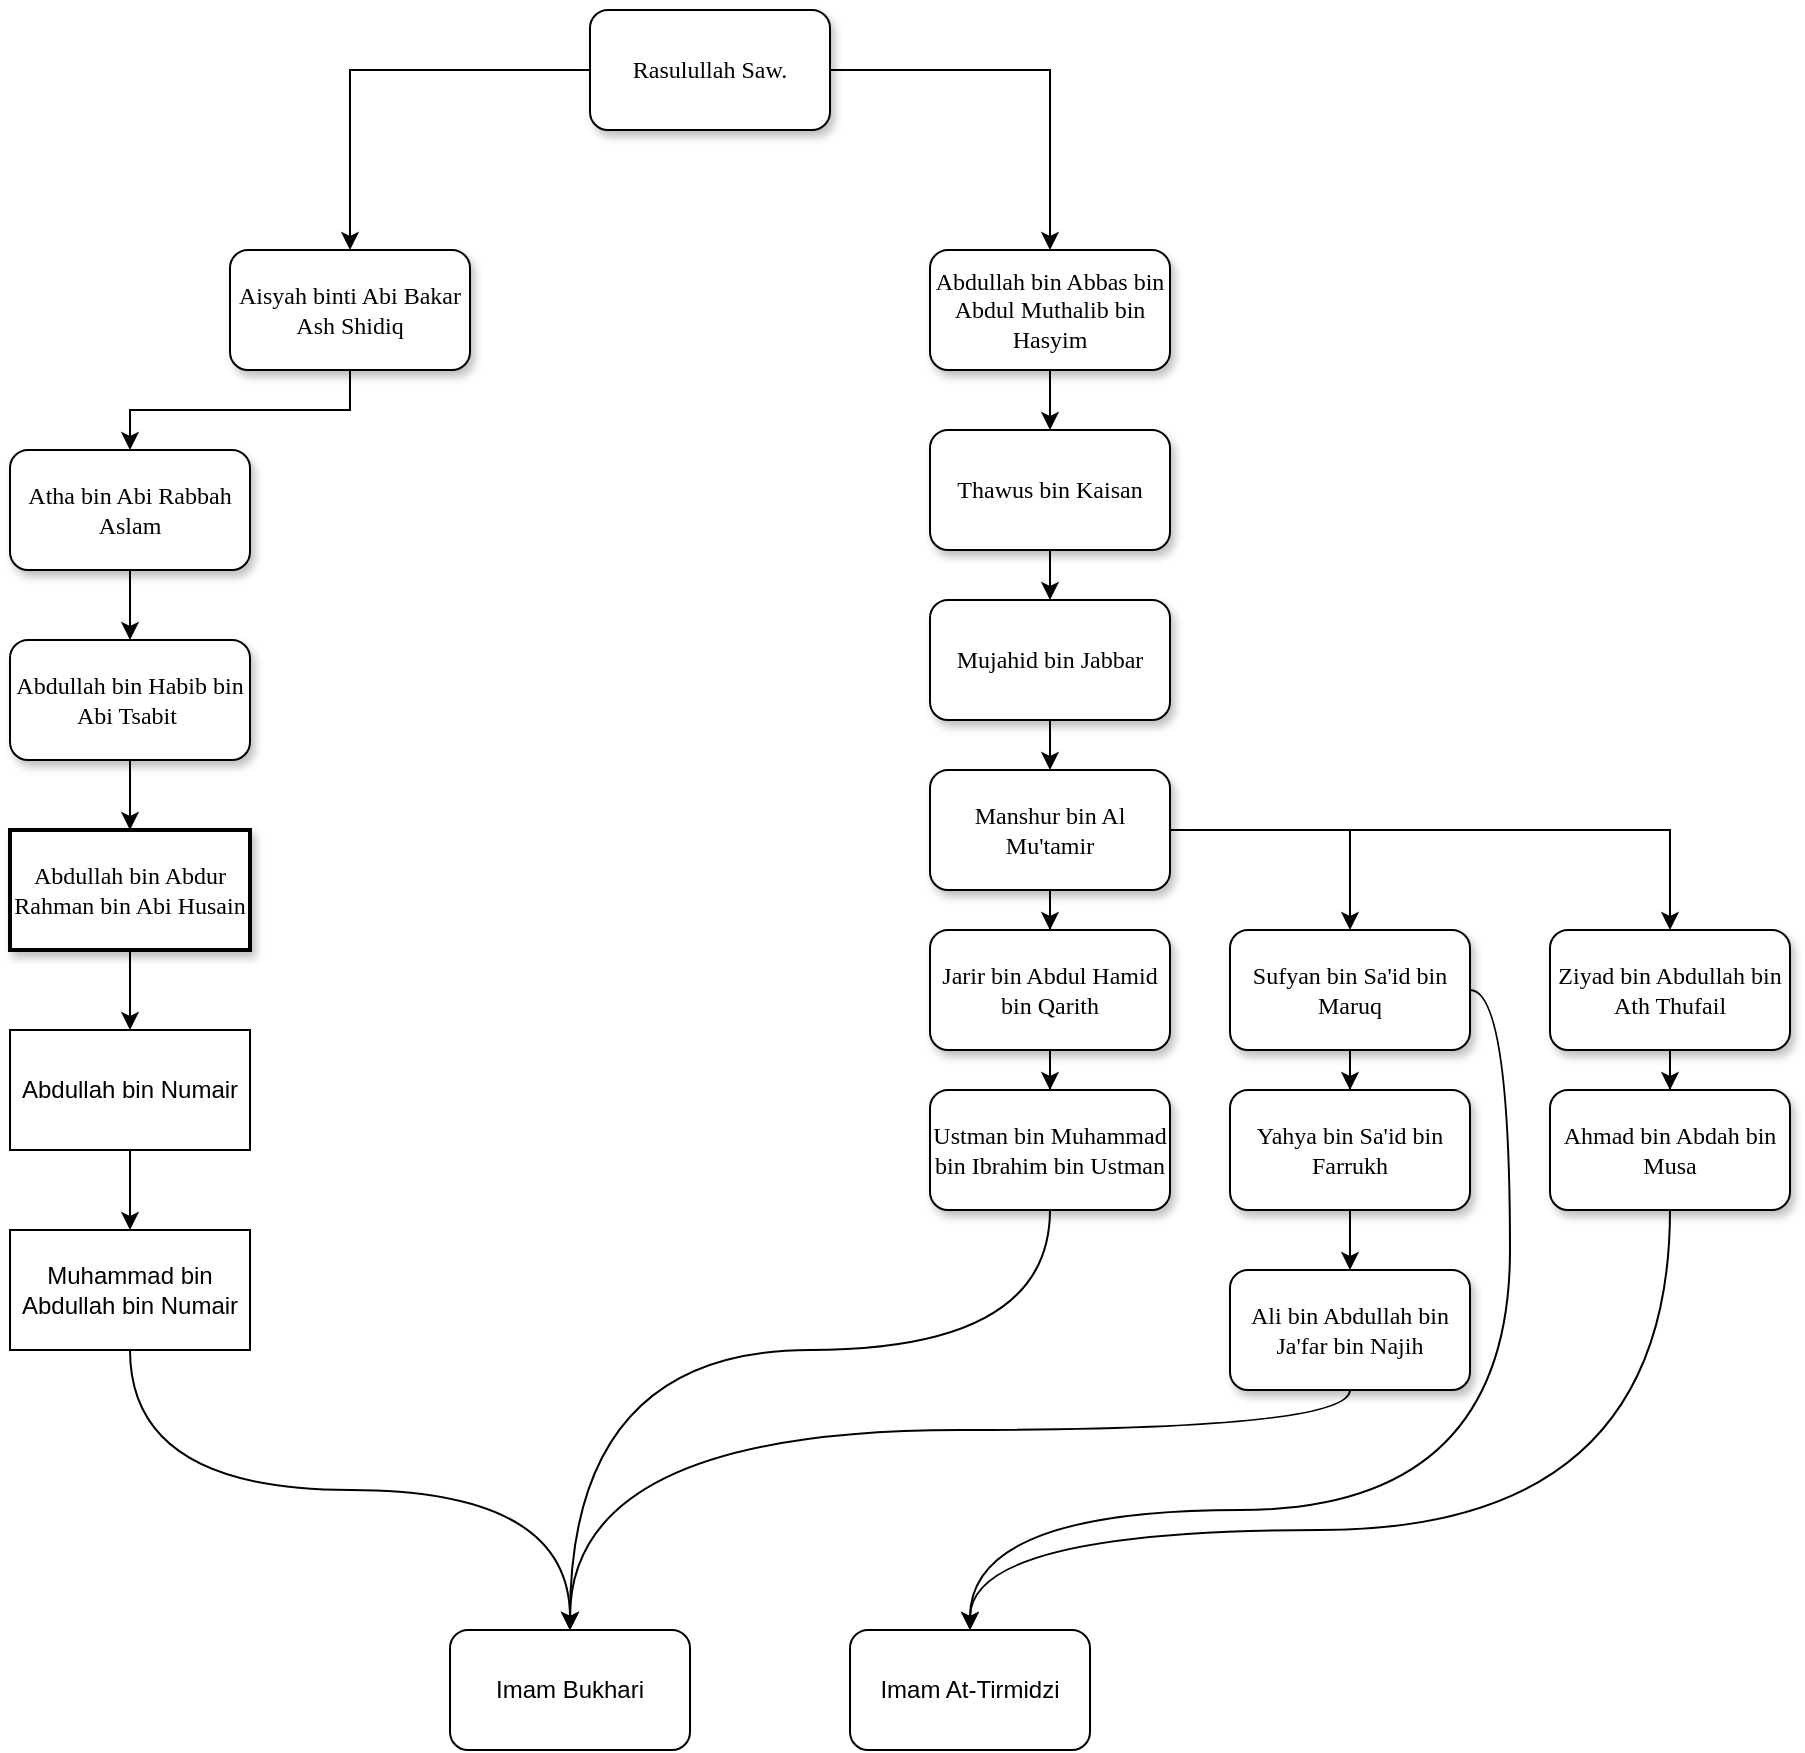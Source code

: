 <mxfile version="22.0.8" type="github">
  <diagram name="Page-1" id="10a91c8b-09ff-31b1-d368-03940ed4cc9e">
    <mxGraphModel dx="2207" dy="1122" grid="1" gridSize="10" guides="1" tooltips="1" connect="1" arrows="1" fold="1" page="1" pageScale="1" pageWidth="1100" pageHeight="850" background="none" math="0" shadow="0">
      <root>
        <mxCell id="0" />
        <mxCell id="1" parent="0" />
        <mxCell id="oZu985MOciVJZe-gld0W-3" style="edgeStyle=orthogonalEdgeStyle;rounded=0;orthogonalLoop=1;jettySize=auto;html=1;entryX=0.5;entryY=0;entryDx=0;entryDy=0;" edge="1" parent="1" source="62893188c0fa7362-1" target="62893188c0fa7362-2">
          <mxGeometry relative="1" as="geometry" />
        </mxCell>
        <mxCell id="oZu985MOciVJZe-gld0W-30" style="edgeStyle=orthogonalEdgeStyle;rounded=0;orthogonalLoop=1;jettySize=auto;html=1;entryX=0.5;entryY=0;entryDx=0;entryDy=0;" edge="1" parent="1" source="62893188c0fa7362-1" target="62893188c0fa7362-3">
          <mxGeometry relative="1" as="geometry" />
        </mxCell>
        <mxCell id="62893188c0fa7362-1" value="Rasulullah Saw." style="whiteSpace=wrap;html=1;rounded=1;shadow=1;labelBackgroundColor=none;strokeWidth=1;fontFamily=Verdana;fontSize=12;align=center;" parent="1" vertex="1">
          <mxGeometry x="610" y="50" width="120" height="60" as="geometry" />
        </mxCell>
        <mxCell id="oZu985MOciVJZe-gld0W-4" style="edgeStyle=orthogonalEdgeStyle;rounded=0;orthogonalLoop=1;jettySize=auto;html=1;entryX=0.5;entryY=0;entryDx=0;entryDy=0;" edge="1" parent="1" source="62893188c0fa7362-2" target="62893188c0fa7362-8">
          <mxGeometry relative="1" as="geometry" />
        </mxCell>
        <mxCell id="62893188c0fa7362-2" value="&lt;div style=&quot;&quot;&gt;Aisyah binti Abi Bakar Ash Shidiq&lt;/div&gt;" style="whiteSpace=wrap;html=1;rounded=1;shadow=1;labelBackgroundColor=none;strokeWidth=1;fontFamily=Verdana;fontSize=12;align=center;" parent="1" vertex="1">
          <mxGeometry x="430" y="170" width="120" height="60" as="geometry" />
        </mxCell>
        <mxCell id="oZu985MOciVJZe-gld0W-11" value="" style="edgeStyle=orthogonalEdgeStyle;rounded=0;orthogonalLoop=1;jettySize=auto;html=1;" edge="1" parent="1" source="62893188c0fa7362-3" target="oZu985MOciVJZe-gld0W-10">
          <mxGeometry relative="1" as="geometry" />
        </mxCell>
        <mxCell id="62893188c0fa7362-3" value="Abdullah bin Abbas bin Abdul Muthalib bin Hasyim" style="whiteSpace=wrap;html=1;rounded=1;shadow=1;labelBackgroundColor=none;strokeWidth=1;fontFamily=Verdana;fontSize=12;align=center;" parent="1" vertex="1">
          <mxGeometry x="780" y="170" width="120" height="60" as="geometry" />
        </mxCell>
        <mxCell id="oZu985MOciVJZe-gld0W-5" style="edgeStyle=orthogonalEdgeStyle;rounded=0;orthogonalLoop=1;jettySize=auto;html=1;" edge="1" parent="1" source="62893188c0fa7362-8" target="62893188c0fa7362-12">
          <mxGeometry relative="1" as="geometry" />
        </mxCell>
        <mxCell id="62893188c0fa7362-8" value="Atha bin Abi Rabbah Aslam" style="whiteSpace=wrap;html=1;rounded=1;shadow=1;labelBackgroundColor=none;strokeWidth=1;fontFamily=Verdana;fontSize=12;align=center;" parent="1" vertex="1">
          <mxGeometry x="320" y="270" width="120" height="60" as="geometry" />
        </mxCell>
        <mxCell id="oZu985MOciVJZe-gld0W-6" style="edgeStyle=orthogonalEdgeStyle;rounded=0;orthogonalLoop=1;jettySize=auto;html=1;entryX=0.5;entryY=0;entryDx=0;entryDy=0;" edge="1" parent="1" source="62893188c0fa7362-12" target="62893188c0fa7362-20">
          <mxGeometry relative="1" as="geometry" />
        </mxCell>
        <mxCell id="62893188c0fa7362-12" value="Abdullah bin Habib bin Abi Tsabit&amp;nbsp;" style="whiteSpace=wrap;html=1;rounded=1;shadow=1;labelBackgroundColor=none;strokeWidth=1;fontFamily=Verdana;fontSize=12;align=center;" parent="1" vertex="1">
          <mxGeometry x="320" y="365" width="120" height="60" as="geometry" />
        </mxCell>
        <mxCell id="oZu985MOciVJZe-gld0W-2" style="edgeStyle=orthogonalEdgeStyle;rounded=0;orthogonalLoop=1;jettySize=auto;html=1;" edge="1" parent="1" source="62893188c0fa7362-20" target="oZu985MOciVJZe-gld0W-1">
          <mxGeometry relative="1" as="geometry" />
        </mxCell>
        <mxCell id="62893188c0fa7362-20" value="Abdullah bin Abdur Rahman bin Abi Husain" style="whiteSpace=wrap;html=1;rounded=0;shadow=1;labelBackgroundColor=none;strokeWidth=2;fontFamily=Verdana;fontSize=12;align=center;" parent="1" vertex="1">
          <mxGeometry x="320" y="460" width="120" height="60" as="geometry" />
        </mxCell>
        <mxCell id="oZu985MOciVJZe-gld0W-8" value="" style="edgeStyle=orthogonalEdgeStyle;rounded=0;orthogonalLoop=1;jettySize=auto;html=1;" edge="1" parent="1" source="oZu985MOciVJZe-gld0W-1" target="oZu985MOciVJZe-gld0W-7">
          <mxGeometry relative="1" as="geometry" />
        </mxCell>
        <mxCell id="oZu985MOciVJZe-gld0W-1" value="Abdullah bin Numair" style="rounded=0;whiteSpace=wrap;html=1;" vertex="1" parent="1">
          <mxGeometry x="320" y="560" width="120" height="60" as="geometry" />
        </mxCell>
        <mxCell id="oZu985MOciVJZe-gld0W-39" style="edgeStyle=orthogonalEdgeStyle;orthogonalLoop=1;jettySize=auto;html=1;exitX=0.5;exitY=1;exitDx=0;exitDy=0;entryX=0.5;entryY=0;entryDx=0;entryDy=0;curved=1;" edge="1" parent="1" source="oZu985MOciVJZe-gld0W-7" target="oZu985MOciVJZe-gld0W-31">
          <mxGeometry relative="1" as="geometry">
            <mxPoint x="440" y="780" as="targetPoint" />
          </mxGeometry>
        </mxCell>
        <mxCell id="oZu985MOciVJZe-gld0W-7" value="Muhammad bin Abdullah bin Numair" style="whiteSpace=wrap;html=1;rounded=0;" vertex="1" parent="1">
          <mxGeometry x="320" y="660" width="120" height="60" as="geometry" />
        </mxCell>
        <mxCell id="oZu985MOciVJZe-gld0W-14" value="" style="edgeStyle=orthogonalEdgeStyle;rounded=0;orthogonalLoop=1;jettySize=auto;html=1;" edge="1" parent="1" source="oZu985MOciVJZe-gld0W-10" target="oZu985MOciVJZe-gld0W-13">
          <mxGeometry relative="1" as="geometry" />
        </mxCell>
        <mxCell id="oZu985MOciVJZe-gld0W-10" value="Thawus bin Kaisan" style="whiteSpace=wrap;html=1;fontFamily=Verdana;rounded=1;shadow=1;labelBackgroundColor=none;strokeWidth=1;" vertex="1" parent="1">
          <mxGeometry x="780" y="260" width="120" height="60" as="geometry" />
        </mxCell>
        <mxCell id="oZu985MOciVJZe-gld0W-17" value="" style="edgeStyle=orthogonalEdgeStyle;rounded=0;orthogonalLoop=1;jettySize=auto;html=1;" edge="1" parent="1" source="oZu985MOciVJZe-gld0W-13" target="oZu985MOciVJZe-gld0W-16">
          <mxGeometry relative="1" as="geometry" />
        </mxCell>
        <mxCell id="oZu985MOciVJZe-gld0W-13" value="Mujahid bin Jabbar" style="whiteSpace=wrap;html=1;fontFamily=Verdana;rounded=1;shadow=1;labelBackgroundColor=none;strokeWidth=1;" vertex="1" parent="1">
          <mxGeometry x="780" y="345" width="120" height="60" as="geometry" />
        </mxCell>
        <mxCell id="oZu985MOciVJZe-gld0W-19" value="" style="edgeStyle=orthogonalEdgeStyle;rounded=0;orthogonalLoop=1;jettySize=auto;html=1;" edge="1" parent="1" source="oZu985MOciVJZe-gld0W-16" target="oZu985MOciVJZe-gld0W-18">
          <mxGeometry relative="1" as="geometry" />
        </mxCell>
        <mxCell id="oZu985MOciVJZe-gld0W-25" value="" style="edgeStyle=orthogonalEdgeStyle;rounded=0;orthogonalLoop=1;jettySize=auto;html=1;" edge="1" parent="1" source="oZu985MOciVJZe-gld0W-16" target="oZu985MOciVJZe-gld0W-24">
          <mxGeometry relative="1" as="geometry" />
        </mxCell>
        <mxCell id="oZu985MOciVJZe-gld0W-44" value="" style="edgeStyle=orthogonalEdgeStyle;rounded=0;orthogonalLoop=1;jettySize=auto;html=1;" edge="1" parent="1" source="oZu985MOciVJZe-gld0W-16" target="oZu985MOciVJZe-gld0W-43">
          <mxGeometry relative="1" as="geometry" />
        </mxCell>
        <mxCell id="oZu985MOciVJZe-gld0W-16" value="Manshur bin Al Mu&#39;tamir" style="whiteSpace=wrap;html=1;fontFamily=Verdana;rounded=1;shadow=1;labelBackgroundColor=none;strokeWidth=1;" vertex="1" parent="1">
          <mxGeometry x="780" y="430" width="120" height="60" as="geometry" />
        </mxCell>
        <mxCell id="oZu985MOciVJZe-gld0W-22" value="" style="edgeStyle=orthogonalEdgeStyle;rounded=0;orthogonalLoop=1;jettySize=auto;html=1;" edge="1" parent="1" source="oZu985MOciVJZe-gld0W-18" target="oZu985MOciVJZe-gld0W-21">
          <mxGeometry relative="1" as="geometry" />
        </mxCell>
        <mxCell id="oZu985MOciVJZe-gld0W-18" value="Jarir bin Abdul Hamid bin Qarith" style="whiteSpace=wrap;html=1;fontFamily=Verdana;rounded=1;shadow=1;labelBackgroundColor=none;strokeWidth=1;" vertex="1" parent="1">
          <mxGeometry x="780" y="510" width="120" height="60" as="geometry" />
        </mxCell>
        <mxCell id="oZu985MOciVJZe-gld0W-40" style="edgeStyle=orthogonalEdgeStyle;orthogonalLoop=1;jettySize=auto;html=1;entryX=0.5;entryY=0;entryDx=0;entryDy=0;curved=1;" edge="1" parent="1" source="oZu985MOciVJZe-gld0W-21" target="oZu985MOciVJZe-gld0W-31">
          <mxGeometry relative="1" as="geometry">
            <Array as="points">
              <mxPoint x="840" y="720" />
              <mxPoint x="600" y="720" />
            </Array>
          </mxGeometry>
        </mxCell>
        <mxCell id="oZu985MOciVJZe-gld0W-21" value="Ustman bin Muhammad bin Ibrahim bin Ustman" style="whiteSpace=wrap;html=1;fontFamily=Verdana;rounded=1;shadow=1;labelBackgroundColor=none;strokeWidth=1;" vertex="1" parent="1">
          <mxGeometry x="780" y="590" width="120" height="60" as="geometry" />
        </mxCell>
        <mxCell id="oZu985MOciVJZe-gld0W-27" value="" style="edgeStyle=orthogonalEdgeStyle;rounded=0;orthogonalLoop=1;jettySize=auto;html=1;" edge="1" parent="1" source="oZu985MOciVJZe-gld0W-24" target="oZu985MOciVJZe-gld0W-26">
          <mxGeometry relative="1" as="geometry" />
        </mxCell>
        <mxCell id="oZu985MOciVJZe-gld0W-50" style="edgeStyle=orthogonalEdgeStyle;rounded=0;orthogonalLoop=1;jettySize=auto;html=1;exitX=1;exitY=0.5;exitDx=0;exitDy=0;entryX=0.5;entryY=0;entryDx=0;entryDy=0;elbow=vertical;curved=1;" edge="1" parent="1" source="oZu985MOciVJZe-gld0W-24" target="oZu985MOciVJZe-gld0W-48">
          <mxGeometry relative="1" as="geometry">
            <Array as="points">
              <mxPoint x="1070" y="540" />
              <mxPoint x="1070" y="800" />
              <mxPoint x="800" y="800" />
            </Array>
          </mxGeometry>
        </mxCell>
        <mxCell id="oZu985MOciVJZe-gld0W-24" value="Sufyan bin Sa&#39;id bin Maruq" style="whiteSpace=wrap;html=1;fontFamily=Verdana;rounded=1;shadow=1;labelBackgroundColor=none;strokeWidth=1;" vertex="1" parent="1">
          <mxGeometry x="930" y="510" width="120" height="60" as="geometry" />
        </mxCell>
        <mxCell id="oZu985MOciVJZe-gld0W-29" value="" style="edgeStyle=orthogonalEdgeStyle;rounded=0;orthogonalLoop=1;jettySize=auto;html=1;" edge="1" parent="1" source="oZu985MOciVJZe-gld0W-26" target="oZu985MOciVJZe-gld0W-28">
          <mxGeometry relative="1" as="geometry" />
        </mxCell>
        <mxCell id="oZu985MOciVJZe-gld0W-26" value="Yahya bin Sa&#39;id bin Farrukh" style="whiteSpace=wrap;html=1;fontFamily=Verdana;rounded=1;shadow=1;labelBackgroundColor=none;strokeWidth=1;" vertex="1" parent="1">
          <mxGeometry x="930" y="590" width="120" height="60" as="geometry" />
        </mxCell>
        <mxCell id="oZu985MOciVJZe-gld0W-41" style="edgeStyle=orthogonalEdgeStyle;orthogonalLoop=1;jettySize=auto;html=1;entryX=0.5;entryY=0;entryDx=0;entryDy=0;curved=1;" edge="1" parent="1" source="oZu985MOciVJZe-gld0W-28" target="oZu985MOciVJZe-gld0W-31">
          <mxGeometry relative="1" as="geometry">
            <Array as="points">
              <mxPoint x="990" y="760" />
              <mxPoint x="600" y="760" />
            </Array>
          </mxGeometry>
        </mxCell>
        <mxCell id="oZu985MOciVJZe-gld0W-28" value="Ali bin Abdullah bin Ja&#39;far bin Najih" style="whiteSpace=wrap;html=1;fontFamily=Verdana;rounded=1;shadow=1;labelBackgroundColor=none;strokeWidth=1;" vertex="1" parent="1">
          <mxGeometry x="930" y="680" width="120" height="60" as="geometry" />
        </mxCell>
        <mxCell id="oZu985MOciVJZe-gld0W-31" value="Imam Bukhari" style="rounded=1;whiteSpace=wrap;html=1;" vertex="1" parent="1">
          <mxGeometry x="540" y="860" width="120" height="60" as="geometry" />
        </mxCell>
        <mxCell id="oZu985MOciVJZe-gld0W-46" value="" style="edgeStyle=orthogonalEdgeStyle;rounded=0;orthogonalLoop=1;jettySize=auto;html=1;" edge="1" parent="1" source="oZu985MOciVJZe-gld0W-43" target="oZu985MOciVJZe-gld0W-45">
          <mxGeometry relative="1" as="geometry" />
        </mxCell>
        <mxCell id="oZu985MOciVJZe-gld0W-43" value="Ziyad bin Abdullah bin Ath Thufail" style="whiteSpace=wrap;html=1;fontFamily=Verdana;rounded=1;shadow=1;labelBackgroundColor=none;strokeWidth=1;" vertex="1" parent="1">
          <mxGeometry x="1090" y="510" width="120" height="60" as="geometry" />
        </mxCell>
        <mxCell id="oZu985MOciVJZe-gld0W-49" style="edgeStyle=orthogonalEdgeStyle;orthogonalLoop=1;jettySize=auto;html=1;entryX=0.5;entryY=0;entryDx=0;entryDy=0;strokeColor=default;curved=1;" edge="1" parent="1" source="oZu985MOciVJZe-gld0W-45" target="oZu985MOciVJZe-gld0W-48">
          <mxGeometry relative="1" as="geometry">
            <Array as="points">
              <mxPoint x="1150" y="810" />
              <mxPoint x="800" y="810" />
            </Array>
          </mxGeometry>
        </mxCell>
        <mxCell id="oZu985MOciVJZe-gld0W-45" value="Ahmad bin Abdah bin Musa" style="whiteSpace=wrap;html=1;fontFamily=Verdana;rounded=1;shadow=1;labelBackgroundColor=none;strokeWidth=1;" vertex="1" parent="1">
          <mxGeometry x="1090" y="590" width="120" height="60" as="geometry" />
        </mxCell>
        <mxCell id="oZu985MOciVJZe-gld0W-48" value="Imam At-Tirmidzi" style="rounded=1;whiteSpace=wrap;html=1;" vertex="1" parent="1">
          <mxGeometry x="740" y="860" width="120" height="60" as="geometry" />
        </mxCell>
      </root>
    </mxGraphModel>
  </diagram>
</mxfile>
